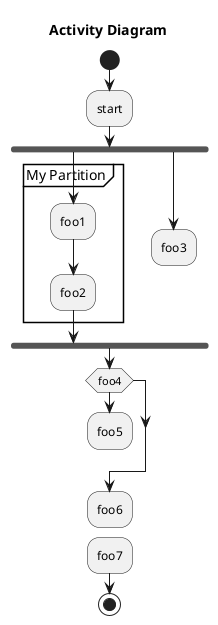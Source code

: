 @startuml

!if %variable_exists("$TITLE")
title $TITLE
!else
title Activity Diagram
!endif

skinparam BackgroundColor transparent

start
 :start;
 fork
  partition "My Partition" {
   :foo1;
   :foo2;
  }
 fork again
   :foo3;
   detach
 endfork
 if (foo4) then
   :foo5;
   detach
 endif
 :foo6;
 detach
 :foo7;
 stop
@enduml
